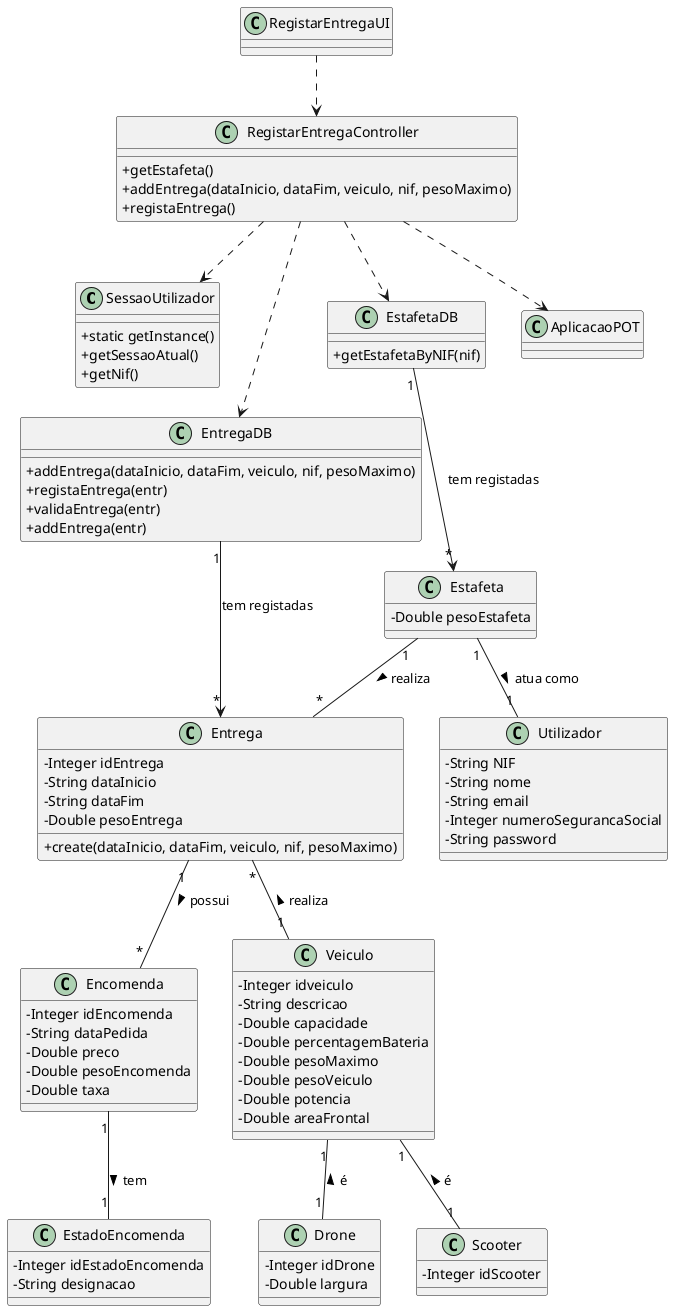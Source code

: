 @startuml
skinparam classAttributeIconSize 0

class SessaoUtilizador{
  +static getInstance()
  +getSessaoAtual()
  +getNif()
}

class Entrega {
  -Integer idEntrega
  -String dataInicio
  -String dataFim
  -Double pesoEntrega
  +create(dataInicio, dataFim, veiculo, nif, pesoMaximo)
}

class EntregaDB {
  +addEntrega(dataInicio, dataFim, veiculo, nif, pesoMaximo)
  +registaEntrega(entr)
  +validaEntrega(entr)
  +addEntrega(entr)
}

class EstafetaDB {
  +getEstafetaByNIF(nif)
}

class RegistarEntregaController {
  +getEstafeta()
  +addEntrega(dataInicio, dataFim, veiculo, nif, pesoMaximo)
  +registaEntrega()
}

class RegistarEntregaUI {
}

class Encomenda {
  -Integer idEncomenda
  -String dataPedida
  -Double preco
  -Double pesoEncomenda
  -Double taxa
}

class Estafeta {
  -Double pesoEstafeta
}

class Veiculo {
  -Integer idveiculo
  -String descricao
  -Double capacidade
  -Double percentagemBateria
  -Double pesoMaximo
  -Double pesoVeiculo
  -Double potencia
  -Double areaFrontal
}

class Drone {
  -Integer idDrone
  -Double largura
}

class Scooter {
  -Integer idScooter
}

class EstadoEncomenda {
  -Integer idEstadoEncomenda
  -String designacao
}

class Utilizador{
  -String NIF
  -String nome
  -String email
  -Integer numeroSegurancaSocial
  -String password
  }

RegistarEntregaUI ..> RegistarEntregaController

RegistarEntregaController ..> EstafetaDB
RegistarEntregaController ..> EntregaDB
RegistarEntregaController ..> AplicacaoPOT
RegistarEntregaController ..> SessaoUtilizador

EntregaDB "1" --> "*" Entrega : tem registadas
EstafetaDB "1" --> "*" Estafeta : tem registadas
Encomenda "1" -- "1" EstadoEncomenda : tem >
Entrega "1" -- "*" Encomenda : possui >
Estafeta "1" -- "*" Entrega: realiza >
Entrega "*" -- "1" Veiculo: realiza <
Estafeta "1" -- "1" Utilizador: atua como >
Veiculo "1" -- "1" Drone: é <
Veiculo "1" -- "1" Scooter: é <

@enduml